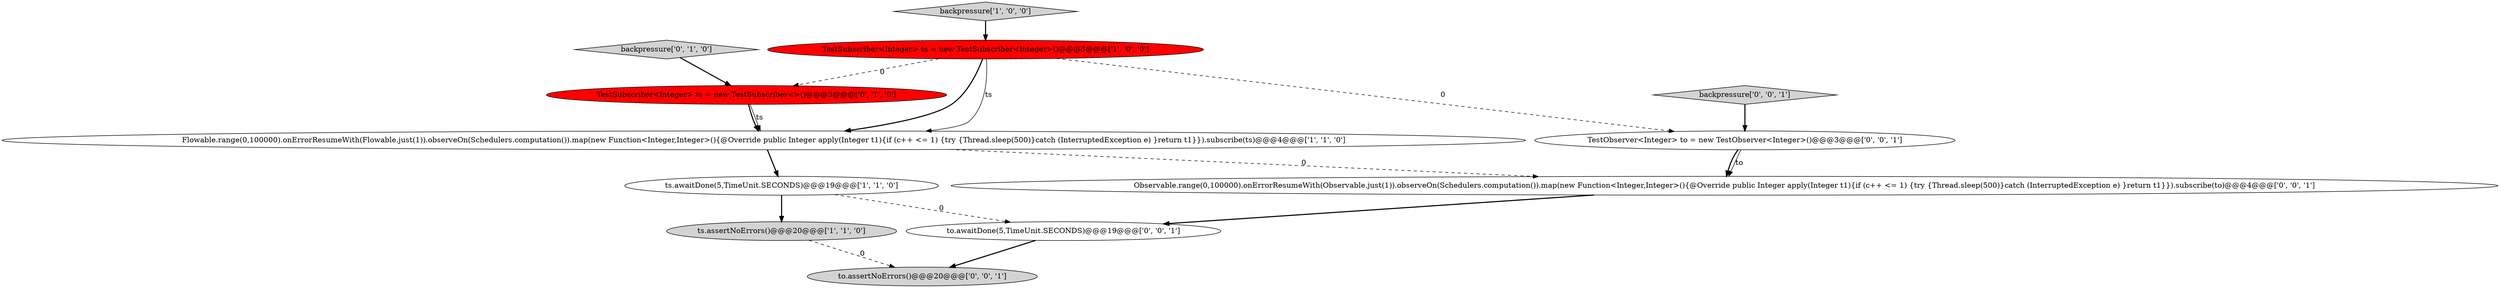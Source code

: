 digraph {
8 [style = filled, label = "Observable.range(0,100000).onErrorResumeWith(Observable.just(1)).observeOn(Schedulers.computation()).map(new Function<Integer,Integer>(){@Override public Integer apply(Integer t1){if (c++ <= 1) {try {Thread.sleep(500)}catch (InterruptedException e) }return t1}}).subscribe(to)@@@4@@@['0', '0', '1']", fillcolor = white, shape = ellipse image = "AAA0AAABBB3BBB"];
9 [style = filled, label = "TestObserver<Integer> to = new TestObserver<Integer>()@@@3@@@['0', '0', '1']", fillcolor = white, shape = ellipse image = "AAA0AAABBB3BBB"];
5 [style = filled, label = "backpressure['0', '1', '0']", fillcolor = lightgray, shape = diamond image = "AAA0AAABBB2BBB"];
3 [style = filled, label = "TestSubscriber<Integer> ts = new TestSubscriber<Integer>()@@@3@@@['1', '0', '0']", fillcolor = red, shape = ellipse image = "AAA1AAABBB1BBB"];
4 [style = filled, label = "ts.awaitDone(5,TimeUnit.SECONDS)@@@19@@@['1', '1', '0']", fillcolor = white, shape = ellipse image = "AAA0AAABBB1BBB"];
6 [style = filled, label = "TestSubscriber<Integer> ts = new TestSubscriber<>()@@@3@@@['0', '1', '0']", fillcolor = red, shape = ellipse image = "AAA1AAABBB2BBB"];
2 [style = filled, label = "ts.assertNoErrors()@@@20@@@['1', '1', '0']", fillcolor = lightgray, shape = ellipse image = "AAA0AAABBB1BBB"];
10 [style = filled, label = "backpressure['0', '0', '1']", fillcolor = lightgray, shape = diamond image = "AAA0AAABBB3BBB"];
11 [style = filled, label = "to.awaitDone(5,TimeUnit.SECONDS)@@@19@@@['0', '0', '1']", fillcolor = white, shape = ellipse image = "AAA0AAABBB3BBB"];
7 [style = filled, label = "to.assertNoErrors()@@@20@@@['0', '0', '1']", fillcolor = lightgray, shape = ellipse image = "AAA0AAABBB3BBB"];
0 [style = filled, label = "Flowable.range(0,100000).onErrorResumeWith(Flowable.just(1)).observeOn(Schedulers.computation()).map(new Function<Integer,Integer>(){@Override public Integer apply(Integer t1){if (c++ <= 1) {try {Thread.sleep(500)}catch (InterruptedException e) }return t1}}).subscribe(ts)@@@4@@@['1', '1', '0']", fillcolor = white, shape = ellipse image = "AAA0AAABBB1BBB"];
1 [style = filled, label = "backpressure['1', '0', '0']", fillcolor = lightgray, shape = diamond image = "AAA0AAABBB1BBB"];
1->3 [style = bold, label=""];
0->8 [style = dashed, label="0"];
10->9 [style = bold, label=""];
3->0 [style = solid, label="ts"];
6->0 [style = bold, label=""];
3->6 [style = dashed, label="0"];
4->2 [style = bold, label=""];
4->11 [style = dashed, label="0"];
5->6 [style = bold, label=""];
3->9 [style = dashed, label="0"];
9->8 [style = bold, label=""];
0->4 [style = bold, label=""];
8->11 [style = bold, label=""];
9->8 [style = solid, label="to"];
2->7 [style = dashed, label="0"];
11->7 [style = bold, label=""];
3->0 [style = bold, label=""];
6->0 [style = solid, label="ts"];
}

